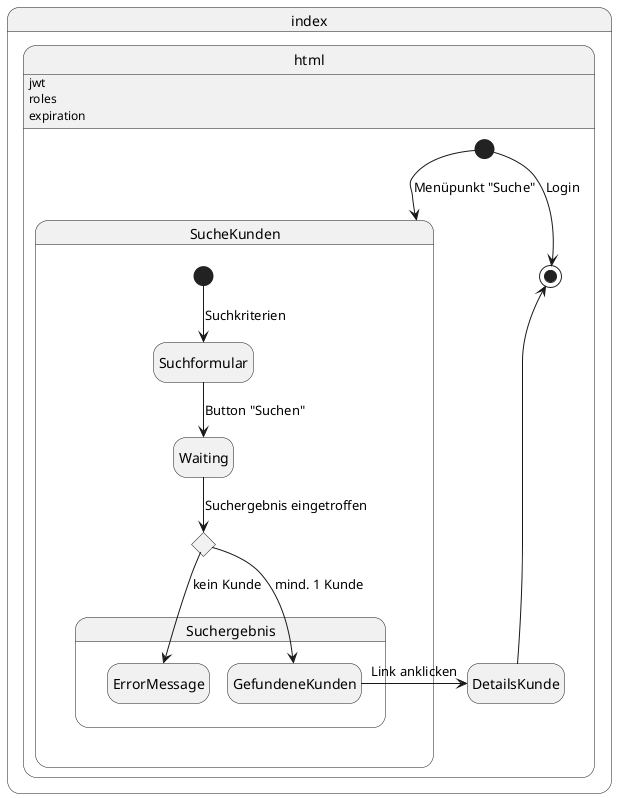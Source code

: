 ' Preview durch <Alt>d
' https://plantuml.com/de/state-diagram
' https://plantuml.com/de/guide

@startuml Zustandsdiagramm

hide empty description

state index.html {
    index.html: jwt
    index.html: roles
    index.html: expiration

    [*] --> [*]: Login

    state SucheKunden {
        [*] --> Suchformular: Suchkriterien
        Suchformular --> Waiting: Button "Suchen"
        state SuchergebnisChoice <<choice>>
        Waiting --> SuchergebnisChoice: Suchergebnis eingetroffen

        state Suchergebnis {
            SuchergebnisChoice --> GefundeneKunden: mind. 1 Kunde
            SuchergebnisChoice --> ErrorMessage: kein Kunde

            ErrorMessage -right[hidden]-> GefundeneKunden
        }
    }

    [*] -down-> SucheKunden: Menüpunkt "Suche"
    GefundeneKunden -right-> DetailsKunde: Link anklicken
    DetailsKunde -up-> [*]

    Suchergebnis -right[hidden]-> DetailsKunde
    SucheKunden -right[hidden]-> DetailsKunde
}

@enduml
